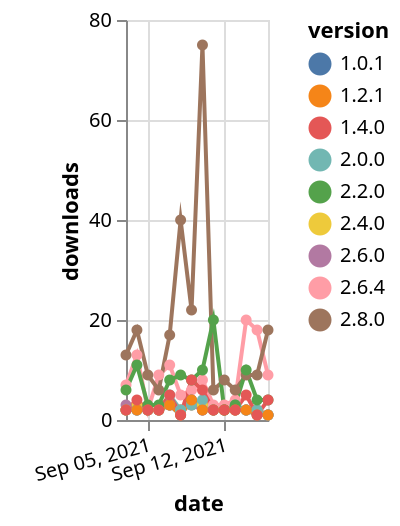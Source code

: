 {"$schema": "https://vega.github.io/schema/vega-lite/v5.json", "description": "A simple bar chart with embedded data.", "data": {"values": [{"date": "2021-09-03", "total": 1294, "delta": 7, "version": "2.6.4"}, {"date": "2021-09-04", "total": 1307, "delta": 13, "version": "2.6.4"}, {"date": "2021-09-05", "total": 1309, "delta": 2, "version": "2.6.4"}, {"date": "2021-09-06", "total": 1318, "delta": 9, "version": "2.6.4"}, {"date": "2021-09-07", "total": 1329, "delta": 11, "version": "2.6.4"}, {"date": "2021-09-08", "total": 1334, "delta": 5, "version": "2.6.4"}, {"date": "2021-09-09", "total": 1340, "delta": 6, "version": "2.6.4"}, {"date": "2021-09-10", "total": 1348, "delta": 8, "version": "2.6.4"}, {"date": "2021-09-11", "total": 1351, "delta": 3, "version": "2.6.4"}, {"date": "2021-09-12", "total": 1354, "delta": 3, "version": "2.6.4"}, {"date": "2021-09-13", "total": 1358, "delta": 4, "version": "2.6.4"}, {"date": "2021-09-14", "total": 1378, "delta": 20, "version": "2.6.4"}, {"date": "2021-09-15", "total": 1396, "delta": 18, "version": "2.6.4"}, {"date": "2021-09-16", "total": 1405, "delta": 9, "version": "2.6.4"}, {"date": "2021-09-03", "total": 1716, "delta": 2, "version": "2.4.0"}, {"date": "2021-09-04", "total": 1719, "delta": 3, "version": "2.4.0"}, {"date": "2021-09-05", "total": 1721, "delta": 2, "version": "2.4.0"}, {"date": "2021-09-06", "total": 1723, "delta": 2, "version": "2.4.0"}, {"date": "2021-09-07", "total": 1726, "delta": 3, "version": "2.4.0"}, {"date": "2021-09-08", "total": 1728, "delta": 2, "version": "2.4.0"}, {"date": "2021-09-09", "total": 1731, "delta": 3, "version": "2.4.0"}, {"date": "2021-09-10", "total": 1734, "delta": 3, "version": "2.4.0"}, {"date": "2021-09-11", "total": 1736, "delta": 2, "version": "2.4.0"}, {"date": "2021-09-12", "total": 1738, "delta": 2, "version": "2.4.0"}, {"date": "2021-09-13", "total": 1740, "delta": 2, "version": "2.4.0"}, {"date": "2021-09-14", "total": 1742, "delta": 2, "version": "2.4.0"}, {"date": "2021-09-15", "total": 1744, "delta": 2, "version": "2.4.0"}, {"date": "2021-09-16", "total": 1745, "delta": 1, "version": "2.4.0"}, {"date": "2021-09-03", "total": 3365, "delta": 2, "version": "1.0.1"}, {"date": "2021-09-04", "total": 3367, "delta": 2, "version": "1.0.1"}, {"date": "2021-09-05", "total": 3369, "delta": 2, "version": "1.0.1"}, {"date": "2021-09-06", "total": 3371, "delta": 2, "version": "1.0.1"}, {"date": "2021-09-07", "total": 3374, "delta": 3, "version": "1.0.1"}, {"date": "2021-09-08", "total": 3375, "delta": 1, "version": "1.0.1"}, {"date": "2021-09-09", "total": 3379, "delta": 4, "version": "1.0.1"}, {"date": "2021-09-10", "total": 3381, "delta": 2, "version": "1.0.1"}, {"date": "2021-09-11", "total": 3383, "delta": 2, "version": "1.0.1"}, {"date": "2021-09-12", "total": 3385, "delta": 2, "version": "1.0.1"}, {"date": "2021-09-13", "total": 3387, "delta": 2, "version": "1.0.1"}, {"date": "2021-09-14", "total": 3389, "delta": 2, "version": "1.0.1"}, {"date": "2021-09-15", "total": 3390, "delta": 1, "version": "1.0.1"}, {"date": "2021-09-16", "total": 3391, "delta": 1, "version": "1.0.1"}, {"date": "2021-09-03", "total": 981, "delta": 13, "version": "2.8.0"}, {"date": "2021-09-04", "total": 999, "delta": 18, "version": "2.8.0"}, {"date": "2021-09-05", "total": 1008, "delta": 9, "version": "2.8.0"}, {"date": "2021-09-06", "total": 1014, "delta": 6, "version": "2.8.0"}, {"date": "2021-09-07", "total": 1031, "delta": 17, "version": "2.8.0"}, {"date": "2021-09-08", "total": 1071, "delta": 40, "version": "2.8.0"}, {"date": "2021-09-09", "total": 1093, "delta": 22, "version": "2.8.0"}, {"date": "2021-09-10", "total": 1168, "delta": 75, "version": "2.8.0"}, {"date": "2021-09-11", "total": 1174, "delta": 6, "version": "2.8.0"}, {"date": "2021-09-12", "total": 1182, "delta": 8, "version": "2.8.0"}, {"date": "2021-09-13", "total": 1188, "delta": 6, "version": "2.8.0"}, {"date": "2021-09-14", "total": 1197, "delta": 9, "version": "2.8.0"}, {"date": "2021-09-15", "total": 1206, "delta": 9, "version": "2.8.0"}, {"date": "2021-09-16", "total": 1224, "delta": 18, "version": "2.8.0"}, {"date": "2021-09-03", "total": 2110, "delta": 3, "version": "2.6.0"}, {"date": "2021-09-04", "total": 2112, "delta": 2, "version": "2.6.0"}, {"date": "2021-09-05", "total": 2114, "delta": 2, "version": "2.6.0"}, {"date": "2021-09-06", "total": 2116, "delta": 2, "version": "2.6.0"}, {"date": "2021-09-07", "total": 2119, "delta": 3, "version": "2.6.0"}, {"date": "2021-09-08", "total": 2121, "delta": 2, "version": "2.6.0"}, {"date": "2021-09-09", "total": 2124, "delta": 3, "version": "2.6.0"}, {"date": "2021-09-10", "total": 2126, "delta": 2, "version": "2.6.0"}, {"date": "2021-09-11", "total": 2128, "delta": 2, "version": "2.6.0"}, {"date": "2021-09-12", "total": 2130, "delta": 2, "version": "2.6.0"}, {"date": "2021-09-13", "total": 2132, "delta": 2, "version": "2.6.0"}, {"date": "2021-09-14", "total": 2134, "delta": 2, "version": "2.6.0"}, {"date": "2021-09-15", "total": 2136, "delta": 2, "version": "2.6.0"}, {"date": "2021-09-16", "total": 2137, "delta": 1, "version": "2.6.0"}, {"date": "2021-09-03", "total": 2578, "delta": 2, "version": "2.0.0"}, {"date": "2021-09-04", "total": 2580, "delta": 2, "version": "2.0.0"}, {"date": "2021-09-05", "total": 2582, "delta": 2, "version": "2.0.0"}, {"date": "2021-09-06", "total": 2584, "delta": 2, "version": "2.0.0"}, {"date": "2021-09-07", "total": 2589, "delta": 5, "version": "2.0.0"}, {"date": "2021-09-08", "total": 2591, "delta": 2, "version": "2.0.0"}, {"date": "2021-09-09", "total": 2594, "delta": 3, "version": "2.0.0"}, {"date": "2021-09-10", "total": 2598, "delta": 4, "version": "2.0.0"}, {"date": "2021-09-11", "total": 2600, "delta": 2, "version": "2.0.0"}, {"date": "2021-09-12", "total": 2602, "delta": 2, "version": "2.0.0"}, {"date": "2021-09-13", "total": 2605, "delta": 3, "version": "2.0.0"}, {"date": "2021-09-14", "total": 2607, "delta": 2, "version": "2.0.0"}, {"date": "2021-09-15", "total": 2609, "delta": 2, "version": "2.0.0"}, {"date": "2021-09-16", "total": 2610, "delta": 1, "version": "2.0.0"}, {"date": "2021-09-03", "total": 5549, "delta": 6, "version": "2.2.0"}, {"date": "2021-09-04", "total": 5560, "delta": 11, "version": "2.2.0"}, {"date": "2021-09-05", "total": 5563, "delta": 3, "version": "2.2.0"}, {"date": "2021-09-06", "total": 5566, "delta": 3, "version": "2.2.0"}, {"date": "2021-09-07", "total": 5574, "delta": 8, "version": "2.2.0"}, {"date": "2021-09-08", "total": 5583, "delta": 9, "version": "2.2.0"}, {"date": "2021-09-09", "total": 5591, "delta": 8, "version": "2.2.0"}, {"date": "2021-09-10", "total": 5601, "delta": 10, "version": "2.2.0"}, {"date": "2021-09-11", "total": 5621, "delta": 20, "version": "2.2.0"}, {"date": "2021-09-12", "total": 5623, "delta": 2, "version": "2.2.0"}, {"date": "2021-09-13", "total": 5626, "delta": 3, "version": "2.2.0"}, {"date": "2021-09-14", "total": 5636, "delta": 10, "version": "2.2.0"}, {"date": "2021-09-15", "total": 5640, "delta": 4, "version": "2.2.0"}, {"date": "2021-09-16", "total": 5644, "delta": 4, "version": "2.2.0"}, {"date": "2021-09-03", "total": 2602, "delta": 2, "version": "1.2.1"}, {"date": "2021-09-04", "total": 2604, "delta": 2, "version": "1.2.1"}, {"date": "2021-09-05", "total": 2606, "delta": 2, "version": "1.2.1"}, {"date": "2021-09-06", "total": 2608, "delta": 2, "version": "1.2.1"}, {"date": "2021-09-07", "total": 2611, "delta": 3, "version": "1.2.1"}, {"date": "2021-09-08", "total": 2612, "delta": 1, "version": "1.2.1"}, {"date": "2021-09-09", "total": 2616, "delta": 4, "version": "1.2.1"}, {"date": "2021-09-10", "total": 2618, "delta": 2, "version": "1.2.1"}, {"date": "2021-09-11", "total": 2620, "delta": 2, "version": "1.2.1"}, {"date": "2021-09-12", "total": 2622, "delta": 2, "version": "1.2.1"}, {"date": "2021-09-13", "total": 2624, "delta": 2, "version": "1.2.1"}, {"date": "2021-09-14", "total": 2626, "delta": 2, "version": "1.2.1"}, {"date": "2021-09-15", "total": 2627, "delta": 1, "version": "1.2.1"}, {"date": "2021-09-16", "total": 2628, "delta": 1, "version": "1.2.1"}, {"date": "2021-09-03", "total": 4456, "delta": 2, "version": "1.4.0"}, {"date": "2021-09-04", "total": 4460, "delta": 4, "version": "1.4.0"}, {"date": "2021-09-05", "total": 4462, "delta": 2, "version": "1.4.0"}, {"date": "2021-09-06", "total": 4464, "delta": 2, "version": "1.4.0"}, {"date": "2021-09-07", "total": 4469, "delta": 5, "version": "1.4.0"}, {"date": "2021-09-08", "total": 4470, "delta": 1, "version": "1.4.0"}, {"date": "2021-09-09", "total": 4478, "delta": 8, "version": "1.4.0"}, {"date": "2021-09-10", "total": 4484, "delta": 6, "version": "1.4.0"}, {"date": "2021-09-11", "total": 4486, "delta": 2, "version": "1.4.0"}, {"date": "2021-09-12", "total": 4488, "delta": 2, "version": "1.4.0"}, {"date": "2021-09-13", "total": 4490, "delta": 2, "version": "1.4.0"}, {"date": "2021-09-14", "total": 4495, "delta": 5, "version": "1.4.0"}, {"date": "2021-09-15", "total": 4496, "delta": 1, "version": "1.4.0"}, {"date": "2021-09-16", "total": 4500, "delta": 4, "version": "1.4.0"}]}, "width": "container", "mark": {"type": "line", "point": {"filled": true}}, "encoding": {"x": {"field": "date", "type": "temporal", "timeUnit": "yearmonthdate", "title": "date", "axis": {"labelAngle": -15}}, "y": {"field": "delta", "type": "quantitative", "title": "downloads"}, "color": {"field": "version", "type": "nominal"}, "tooltip": {"field": "delta"}}}